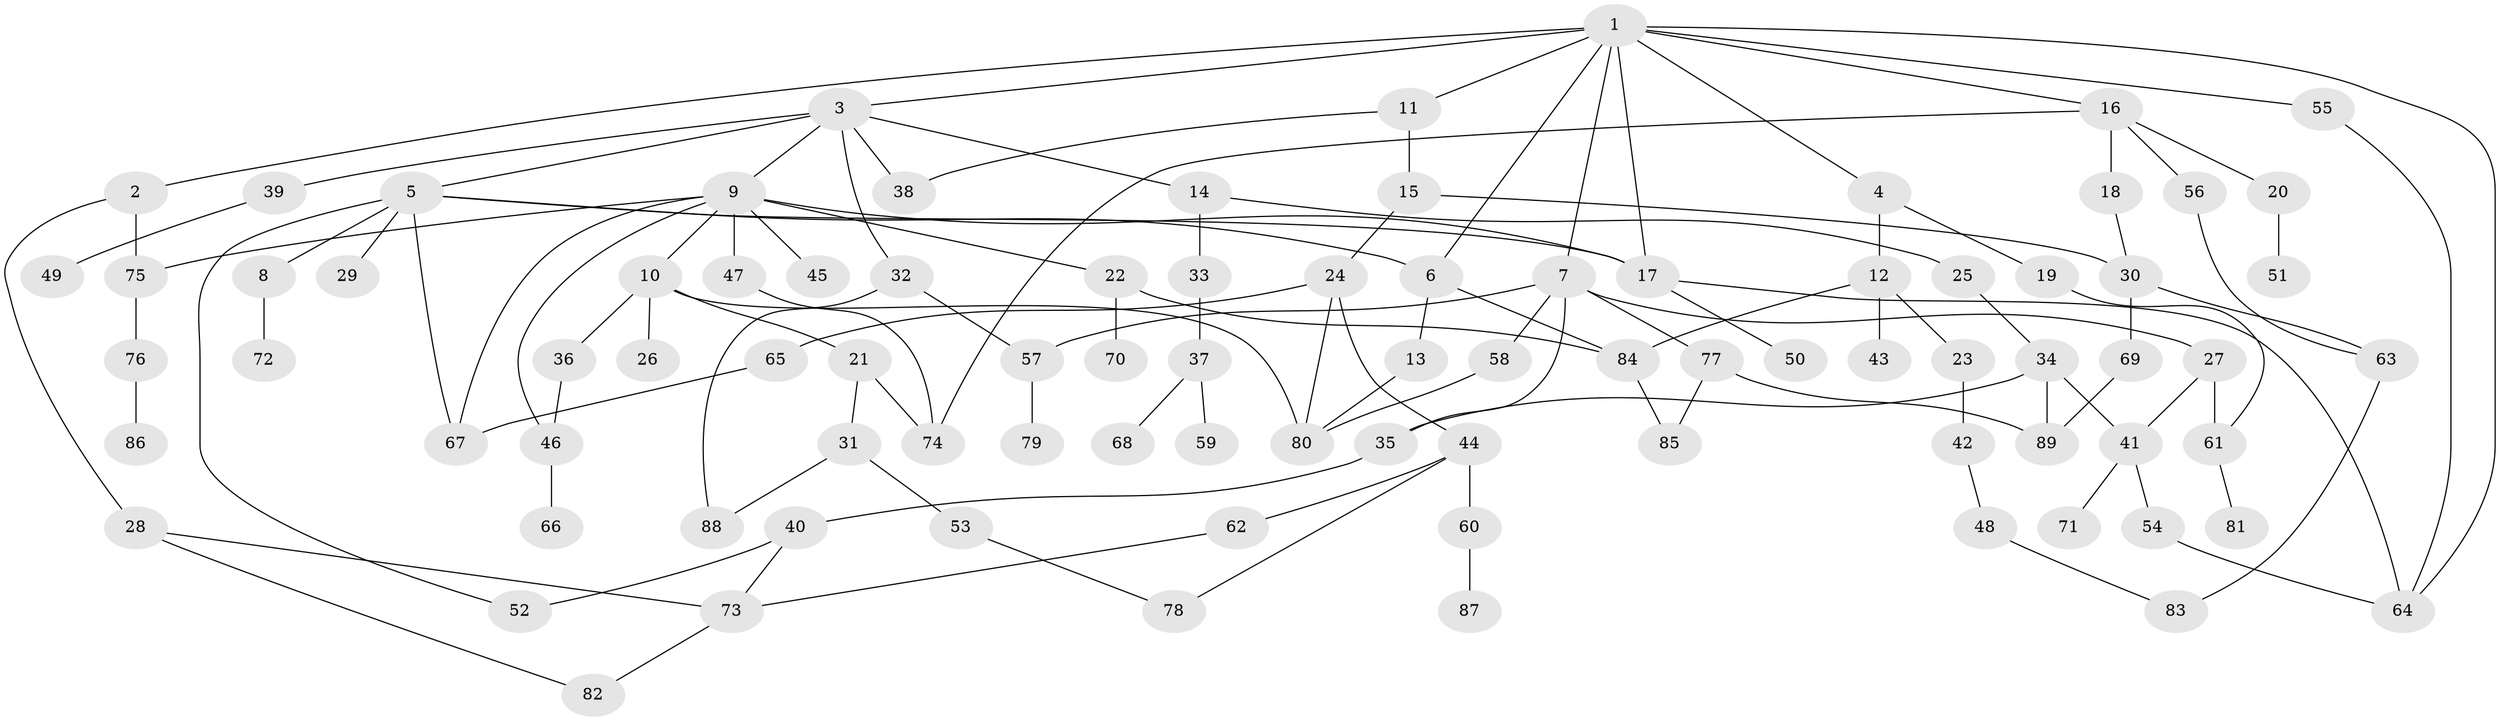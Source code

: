 // Generated by graph-tools (version 1.1) at 2025/00/03/09/25 03:00:57]
// undirected, 89 vertices, 122 edges
graph export_dot {
graph [start="1"]
  node [color=gray90,style=filled];
  1;
  2;
  3;
  4;
  5;
  6;
  7;
  8;
  9;
  10;
  11;
  12;
  13;
  14;
  15;
  16;
  17;
  18;
  19;
  20;
  21;
  22;
  23;
  24;
  25;
  26;
  27;
  28;
  29;
  30;
  31;
  32;
  33;
  34;
  35;
  36;
  37;
  38;
  39;
  40;
  41;
  42;
  43;
  44;
  45;
  46;
  47;
  48;
  49;
  50;
  51;
  52;
  53;
  54;
  55;
  56;
  57;
  58;
  59;
  60;
  61;
  62;
  63;
  64;
  65;
  66;
  67;
  68;
  69;
  70;
  71;
  72;
  73;
  74;
  75;
  76;
  77;
  78;
  79;
  80;
  81;
  82;
  83;
  84;
  85;
  86;
  87;
  88;
  89;
  1 -- 2;
  1 -- 3;
  1 -- 4;
  1 -- 6;
  1 -- 7;
  1 -- 11;
  1 -- 16;
  1 -- 17;
  1 -- 55;
  1 -- 64;
  2 -- 28;
  2 -- 75;
  3 -- 5;
  3 -- 9;
  3 -- 14;
  3 -- 32;
  3 -- 38;
  3 -- 39;
  4 -- 12;
  4 -- 19;
  5 -- 8;
  5 -- 29;
  5 -- 52;
  5 -- 6;
  5 -- 17;
  5 -- 67;
  6 -- 13;
  6 -- 84;
  7 -- 27;
  7 -- 35;
  7 -- 57;
  7 -- 58;
  7 -- 77;
  8 -- 72;
  9 -- 10;
  9 -- 22;
  9 -- 45;
  9 -- 46;
  9 -- 47;
  9 -- 67;
  9 -- 75;
  9 -- 17;
  10 -- 21;
  10 -- 26;
  10 -- 36;
  10 -- 80;
  11 -- 15;
  11 -- 38;
  12 -- 23;
  12 -- 43;
  12 -- 84;
  13 -- 80;
  14 -- 25;
  14 -- 33;
  15 -- 24;
  15 -- 30;
  16 -- 18;
  16 -- 20;
  16 -- 56;
  16 -- 74;
  17 -- 50;
  17 -- 64;
  18 -- 30;
  19 -- 61;
  20 -- 51;
  21 -- 31;
  21 -- 74;
  22 -- 70;
  22 -- 84;
  23 -- 42;
  24 -- 44;
  24 -- 65;
  24 -- 80;
  25 -- 34;
  27 -- 41;
  27 -- 61;
  28 -- 73;
  28 -- 82;
  30 -- 63;
  30 -- 69;
  31 -- 53;
  31 -- 88;
  32 -- 88;
  32 -- 57;
  33 -- 37;
  34 -- 89;
  34 -- 41;
  34 -- 35;
  35 -- 40;
  36 -- 46;
  37 -- 59;
  37 -- 68;
  39 -- 49;
  40 -- 52;
  40 -- 73;
  41 -- 54;
  41 -- 71;
  42 -- 48;
  44 -- 60;
  44 -- 62;
  44 -- 78;
  46 -- 66;
  47 -- 74;
  48 -- 83;
  53 -- 78;
  54 -- 64;
  55 -- 64;
  56 -- 63;
  57 -- 79;
  58 -- 80;
  60 -- 87;
  61 -- 81;
  62 -- 73;
  63 -- 83;
  65 -- 67;
  69 -- 89;
  73 -- 82;
  75 -- 76;
  76 -- 86;
  77 -- 85;
  77 -- 89;
  84 -- 85;
}
